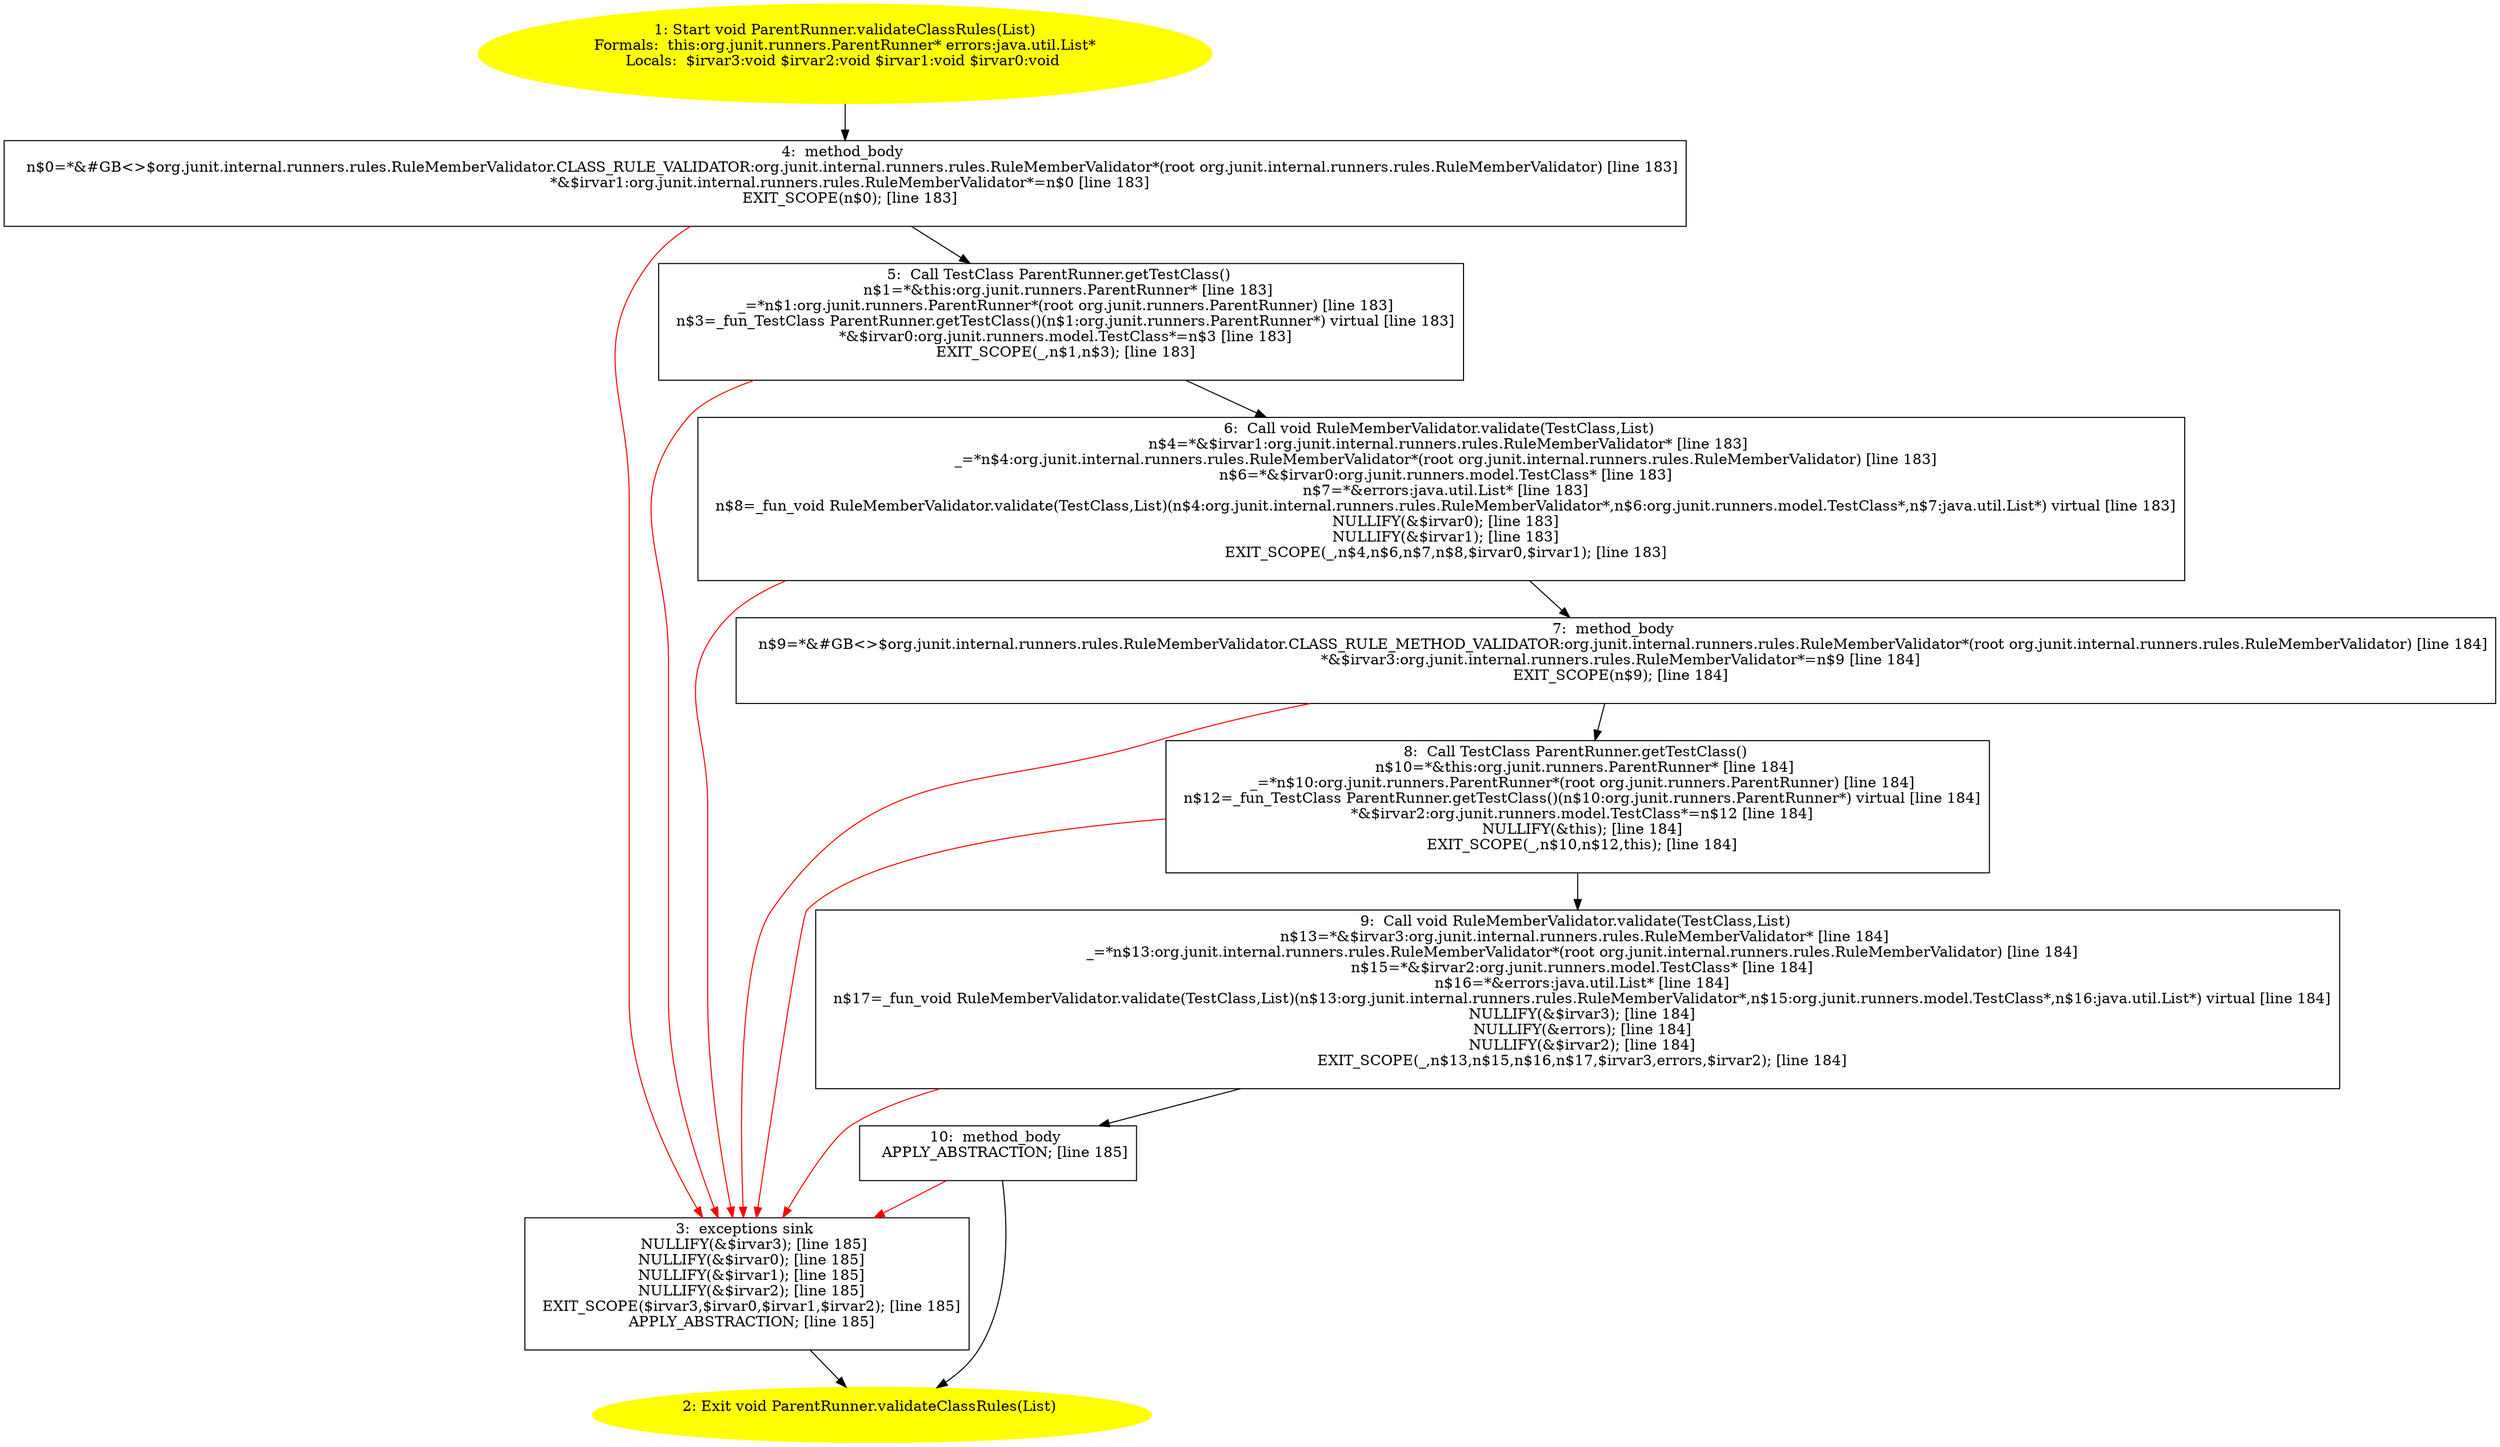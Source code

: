 /* @generated */
digraph cfg {
"org.junit.runners.ParentRunner.validateClassRules(java.util.List):void.11aede004bd635e6cdbec62baab15b5f_1" [label="1: Start void ParentRunner.validateClassRules(List)\nFormals:  this:org.junit.runners.ParentRunner* errors:java.util.List*\nLocals:  $irvar3:void $irvar2:void $irvar1:void $irvar0:void \n  " color=yellow style=filled]
	

	 "org.junit.runners.ParentRunner.validateClassRules(java.util.List):void.11aede004bd635e6cdbec62baab15b5f_1" -> "org.junit.runners.ParentRunner.validateClassRules(java.util.List):void.11aede004bd635e6cdbec62baab15b5f_4" ;
"org.junit.runners.ParentRunner.validateClassRules(java.util.List):void.11aede004bd635e6cdbec62baab15b5f_2" [label="2: Exit void ParentRunner.validateClassRules(List) \n  " color=yellow style=filled]
	

"org.junit.runners.ParentRunner.validateClassRules(java.util.List):void.11aede004bd635e6cdbec62baab15b5f_3" [label="3:  exceptions sink \n   NULLIFY(&$irvar3); [line 185]\n  NULLIFY(&$irvar0); [line 185]\n  NULLIFY(&$irvar1); [line 185]\n  NULLIFY(&$irvar2); [line 185]\n  EXIT_SCOPE($irvar3,$irvar0,$irvar1,$irvar2); [line 185]\n  APPLY_ABSTRACTION; [line 185]\n " shape="box"]
	

	 "org.junit.runners.ParentRunner.validateClassRules(java.util.List):void.11aede004bd635e6cdbec62baab15b5f_3" -> "org.junit.runners.ParentRunner.validateClassRules(java.util.List):void.11aede004bd635e6cdbec62baab15b5f_2" ;
"org.junit.runners.ParentRunner.validateClassRules(java.util.List):void.11aede004bd635e6cdbec62baab15b5f_4" [label="4:  method_body \n   n$0=*&#GB<>$org.junit.internal.runners.rules.RuleMemberValidator.CLASS_RULE_VALIDATOR:org.junit.internal.runners.rules.RuleMemberValidator*(root org.junit.internal.runners.rules.RuleMemberValidator) [line 183]\n  *&$irvar1:org.junit.internal.runners.rules.RuleMemberValidator*=n$0 [line 183]\n  EXIT_SCOPE(n$0); [line 183]\n " shape="box"]
	

	 "org.junit.runners.ParentRunner.validateClassRules(java.util.List):void.11aede004bd635e6cdbec62baab15b5f_4" -> "org.junit.runners.ParentRunner.validateClassRules(java.util.List):void.11aede004bd635e6cdbec62baab15b5f_5" ;
	 "org.junit.runners.ParentRunner.validateClassRules(java.util.List):void.11aede004bd635e6cdbec62baab15b5f_4" -> "org.junit.runners.ParentRunner.validateClassRules(java.util.List):void.11aede004bd635e6cdbec62baab15b5f_3" [color="red" ];
"org.junit.runners.ParentRunner.validateClassRules(java.util.List):void.11aede004bd635e6cdbec62baab15b5f_5" [label="5:  Call TestClass ParentRunner.getTestClass() \n   n$1=*&this:org.junit.runners.ParentRunner* [line 183]\n  _=*n$1:org.junit.runners.ParentRunner*(root org.junit.runners.ParentRunner) [line 183]\n  n$3=_fun_TestClass ParentRunner.getTestClass()(n$1:org.junit.runners.ParentRunner*) virtual [line 183]\n  *&$irvar0:org.junit.runners.model.TestClass*=n$3 [line 183]\n  EXIT_SCOPE(_,n$1,n$3); [line 183]\n " shape="box"]
	

	 "org.junit.runners.ParentRunner.validateClassRules(java.util.List):void.11aede004bd635e6cdbec62baab15b5f_5" -> "org.junit.runners.ParentRunner.validateClassRules(java.util.List):void.11aede004bd635e6cdbec62baab15b5f_6" ;
	 "org.junit.runners.ParentRunner.validateClassRules(java.util.List):void.11aede004bd635e6cdbec62baab15b5f_5" -> "org.junit.runners.ParentRunner.validateClassRules(java.util.List):void.11aede004bd635e6cdbec62baab15b5f_3" [color="red" ];
"org.junit.runners.ParentRunner.validateClassRules(java.util.List):void.11aede004bd635e6cdbec62baab15b5f_6" [label="6:  Call void RuleMemberValidator.validate(TestClass,List) \n   n$4=*&$irvar1:org.junit.internal.runners.rules.RuleMemberValidator* [line 183]\n  _=*n$4:org.junit.internal.runners.rules.RuleMemberValidator*(root org.junit.internal.runners.rules.RuleMemberValidator) [line 183]\n  n$6=*&$irvar0:org.junit.runners.model.TestClass* [line 183]\n  n$7=*&errors:java.util.List* [line 183]\n  n$8=_fun_void RuleMemberValidator.validate(TestClass,List)(n$4:org.junit.internal.runners.rules.RuleMemberValidator*,n$6:org.junit.runners.model.TestClass*,n$7:java.util.List*) virtual [line 183]\n  NULLIFY(&$irvar0); [line 183]\n  NULLIFY(&$irvar1); [line 183]\n  EXIT_SCOPE(_,n$4,n$6,n$7,n$8,$irvar0,$irvar1); [line 183]\n " shape="box"]
	

	 "org.junit.runners.ParentRunner.validateClassRules(java.util.List):void.11aede004bd635e6cdbec62baab15b5f_6" -> "org.junit.runners.ParentRunner.validateClassRules(java.util.List):void.11aede004bd635e6cdbec62baab15b5f_7" ;
	 "org.junit.runners.ParentRunner.validateClassRules(java.util.List):void.11aede004bd635e6cdbec62baab15b5f_6" -> "org.junit.runners.ParentRunner.validateClassRules(java.util.List):void.11aede004bd635e6cdbec62baab15b5f_3" [color="red" ];
"org.junit.runners.ParentRunner.validateClassRules(java.util.List):void.11aede004bd635e6cdbec62baab15b5f_7" [label="7:  method_body \n   n$9=*&#GB<>$org.junit.internal.runners.rules.RuleMemberValidator.CLASS_RULE_METHOD_VALIDATOR:org.junit.internal.runners.rules.RuleMemberValidator*(root org.junit.internal.runners.rules.RuleMemberValidator) [line 184]\n  *&$irvar3:org.junit.internal.runners.rules.RuleMemberValidator*=n$9 [line 184]\n  EXIT_SCOPE(n$9); [line 184]\n " shape="box"]
	

	 "org.junit.runners.ParentRunner.validateClassRules(java.util.List):void.11aede004bd635e6cdbec62baab15b5f_7" -> "org.junit.runners.ParentRunner.validateClassRules(java.util.List):void.11aede004bd635e6cdbec62baab15b5f_8" ;
	 "org.junit.runners.ParentRunner.validateClassRules(java.util.List):void.11aede004bd635e6cdbec62baab15b5f_7" -> "org.junit.runners.ParentRunner.validateClassRules(java.util.List):void.11aede004bd635e6cdbec62baab15b5f_3" [color="red" ];
"org.junit.runners.ParentRunner.validateClassRules(java.util.List):void.11aede004bd635e6cdbec62baab15b5f_8" [label="8:  Call TestClass ParentRunner.getTestClass() \n   n$10=*&this:org.junit.runners.ParentRunner* [line 184]\n  _=*n$10:org.junit.runners.ParentRunner*(root org.junit.runners.ParentRunner) [line 184]\n  n$12=_fun_TestClass ParentRunner.getTestClass()(n$10:org.junit.runners.ParentRunner*) virtual [line 184]\n  *&$irvar2:org.junit.runners.model.TestClass*=n$12 [line 184]\n  NULLIFY(&this); [line 184]\n  EXIT_SCOPE(_,n$10,n$12,this); [line 184]\n " shape="box"]
	

	 "org.junit.runners.ParentRunner.validateClassRules(java.util.List):void.11aede004bd635e6cdbec62baab15b5f_8" -> "org.junit.runners.ParentRunner.validateClassRules(java.util.List):void.11aede004bd635e6cdbec62baab15b5f_9" ;
	 "org.junit.runners.ParentRunner.validateClassRules(java.util.List):void.11aede004bd635e6cdbec62baab15b5f_8" -> "org.junit.runners.ParentRunner.validateClassRules(java.util.List):void.11aede004bd635e6cdbec62baab15b5f_3" [color="red" ];
"org.junit.runners.ParentRunner.validateClassRules(java.util.List):void.11aede004bd635e6cdbec62baab15b5f_9" [label="9:  Call void RuleMemberValidator.validate(TestClass,List) \n   n$13=*&$irvar3:org.junit.internal.runners.rules.RuleMemberValidator* [line 184]\n  _=*n$13:org.junit.internal.runners.rules.RuleMemberValidator*(root org.junit.internal.runners.rules.RuleMemberValidator) [line 184]\n  n$15=*&$irvar2:org.junit.runners.model.TestClass* [line 184]\n  n$16=*&errors:java.util.List* [line 184]\n  n$17=_fun_void RuleMemberValidator.validate(TestClass,List)(n$13:org.junit.internal.runners.rules.RuleMemberValidator*,n$15:org.junit.runners.model.TestClass*,n$16:java.util.List*) virtual [line 184]\n  NULLIFY(&$irvar3); [line 184]\n  NULLIFY(&errors); [line 184]\n  NULLIFY(&$irvar2); [line 184]\n  EXIT_SCOPE(_,n$13,n$15,n$16,n$17,$irvar3,errors,$irvar2); [line 184]\n " shape="box"]
	

	 "org.junit.runners.ParentRunner.validateClassRules(java.util.List):void.11aede004bd635e6cdbec62baab15b5f_9" -> "org.junit.runners.ParentRunner.validateClassRules(java.util.List):void.11aede004bd635e6cdbec62baab15b5f_10" ;
	 "org.junit.runners.ParentRunner.validateClassRules(java.util.List):void.11aede004bd635e6cdbec62baab15b5f_9" -> "org.junit.runners.ParentRunner.validateClassRules(java.util.List):void.11aede004bd635e6cdbec62baab15b5f_3" [color="red" ];
"org.junit.runners.ParentRunner.validateClassRules(java.util.List):void.11aede004bd635e6cdbec62baab15b5f_10" [label="10:  method_body \n   APPLY_ABSTRACTION; [line 185]\n " shape="box"]
	

	 "org.junit.runners.ParentRunner.validateClassRules(java.util.List):void.11aede004bd635e6cdbec62baab15b5f_10" -> "org.junit.runners.ParentRunner.validateClassRules(java.util.List):void.11aede004bd635e6cdbec62baab15b5f_2" ;
	 "org.junit.runners.ParentRunner.validateClassRules(java.util.List):void.11aede004bd635e6cdbec62baab15b5f_10" -> "org.junit.runners.ParentRunner.validateClassRules(java.util.List):void.11aede004bd635e6cdbec62baab15b5f_3" [color="red" ];
}
